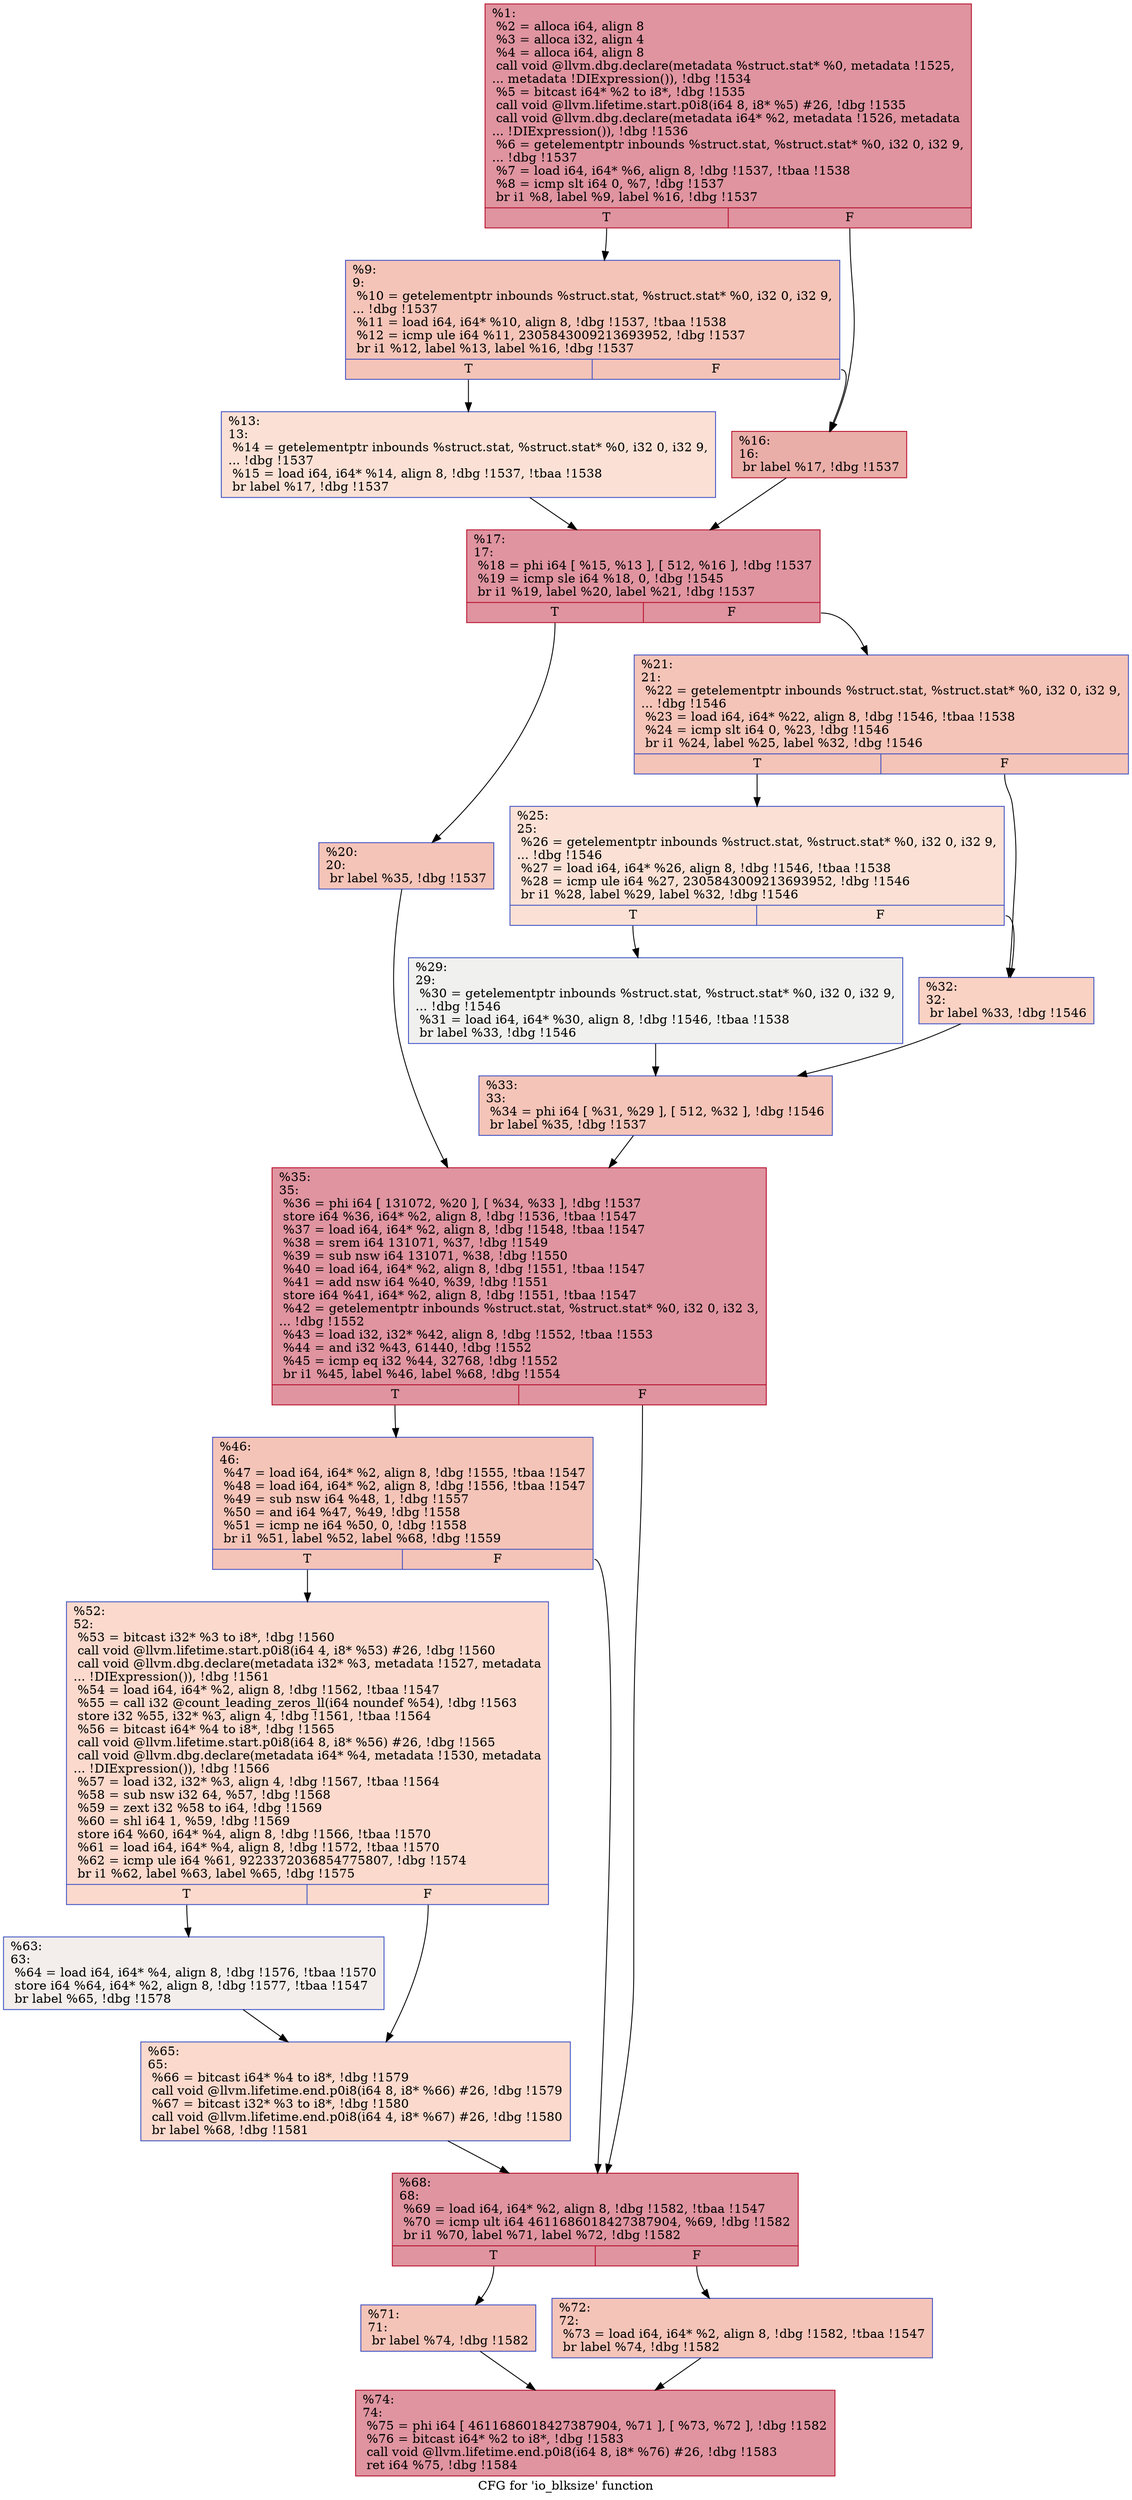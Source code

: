 digraph "CFG for 'io_blksize' function" {
	label="CFG for 'io_blksize' function";

	Node0x1243790 [shape=record,color="#b70d28ff", style=filled, fillcolor="#b70d2870",label="{%1:\l  %2 = alloca i64, align 8\l  %3 = alloca i32, align 4\l  %4 = alloca i64, align 8\l  call void @llvm.dbg.declare(metadata %struct.stat* %0, metadata !1525,\l... metadata !DIExpression()), !dbg !1534\l  %5 = bitcast i64* %2 to i8*, !dbg !1535\l  call void @llvm.lifetime.start.p0i8(i64 8, i8* %5) #26, !dbg !1535\l  call void @llvm.dbg.declare(metadata i64* %2, metadata !1526, metadata\l... !DIExpression()), !dbg !1536\l  %6 = getelementptr inbounds %struct.stat, %struct.stat* %0, i32 0, i32 9,\l... !dbg !1537\l  %7 = load i64, i64* %6, align 8, !dbg !1537, !tbaa !1538\l  %8 = icmp slt i64 0, %7, !dbg !1537\l  br i1 %8, label %9, label %16, !dbg !1537\l|{<s0>T|<s1>F}}"];
	Node0x1243790:s0 -> Node0x1245270;
	Node0x1243790:s1 -> Node0x1245310;
	Node0x1245270 [shape=record,color="#3d50c3ff", style=filled, fillcolor="#e97a5f70",label="{%9:\l9:                                                \l  %10 = getelementptr inbounds %struct.stat, %struct.stat* %0, i32 0, i32 9,\l... !dbg !1537\l  %11 = load i64, i64* %10, align 8, !dbg !1537, !tbaa !1538\l  %12 = icmp ule i64 %11, 2305843009213693952, !dbg !1537\l  br i1 %12, label %13, label %16, !dbg !1537\l|{<s0>T|<s1>F}}"];
	Node0x1245270:s0 -> Node0x12452c0;
	Node0x1245270:s1 -> Node0x1245310;
	Node0x12452c0 [shape=record,color="#3d50c3ff", style=filled, fillcolor="#f7bca170",label="{%13:\l13:                                               \l  %14 = getelementptr inbounds %struct.stat, %struct.stat* %0, i32 0, i32 9,\l... !dbg !1537\l  %15 = load i64, i64* %14, align 8, !dbg !1537, !tbaa !1538\l  br label %17, !dbg !1537\l}"];
	Node0x12452c0 -> Node0x1245360;
	Node0x1245310 [shape=record,color="#b70d28ff", style=filled, fillcolor="#d0473d70",label="{%16:\l16:                                               \l  br label %17, !dbg !1537\l}"];
	Node0x1245310 -> Node0x1245360;
	Node0x1245360 [shape=record,color="#b70d28ff", style=filled, fillcolor="#b70d2870",label="{%17:\l17:                                               \l  %18 = phi i64 [ %15, %13 ], [ 512, %16 ], !dbg !1537\l  %19 = icmp sle i64 %18, 0, !dbg !1545\l  br i1 %19, label %20, label %21, !dbg !1537\l|{<s0>T|<s1>F}}"];
	Node0x1245360:s0 -> Node0x12453b0;
	Node0x1245360:s1 -> Node0x1245400;
	Node0x12453b0 [shape=record,color="#3d50c3ff", style=filled, fillcolor="#e97a5f70",label="{%20:\l20:                                               \l  br label %35, !dbg !1537\l}"];
	Node0x12453b0 -> Node0x1245590;
	Node0x1245400 [shape=record,color="#3d50c3ff", style=filled, fillcolor="#e97a5f70",label="{%21:\l21:                                               \l  %22 = getelementptr inbounds %struct.stat, %struct.stat* %0, i32 0, i32 9,\l... !dbg !1546\l  %23 = load i64, i64* %22, align 8, !dbg !1546, !tbaa !1538\l  %24 = icmp slt i64 0, %23, !dbg !1546\l  br i1 %24, label %25, label %32, !dbg !1546\l|{<s0>T|<s1>F}}"];
	Node0x1245400:s0 -> Node0x1245450;
	Node0x1245400:s1 -> Node0x12454f0;
	Node0x1245450 [shape=record,color="#3d50c3ff", style=filled, fillcolor="#f7bca170",label="{%25:\l25:                                               \l  %26 = getelementptr inbounds %struct.stat, %struct.stat* %0, i32 0, i32 9,\l... !dbg !1546\l  %27 = load i64, i64* %26, align 8, !dbg !1546, !tbaa !1538\l  %28 = icmp ule i64 %27, 2305843009213693952, !dbg !1546\l  br i1 %28, label %29, label %32, !dbg !1546\l|{<s0>T|<s1>F}}"];
	Node0x1245450:s0 -> Node0x12454a0;
	Node0x1245450:s1 -> Node0x12454f0;
	Node0x12454a0 [shape=record,color="#3d50c3ff", style=filled, fillcolor="#dedcdb70",label="{%29:\l29:                                               \l  %30 = getelementptr inbounds %struct.stat, %struct.stat* %0, i32 0, i32 9,\l... !dbg !1546\l  %31 = load i64, i64* %30, align 8, !dbg !1546, !tbaa !1538\l  br label %33, !dbg !1546\l}"];
	Node0x12454a0 -> Node0x1245540;
	Node0x12454f0 [shape=record,color="#3d50c3ff", style=filled, fillcolor="#f4987a70",label="{%32:\l32:                                               \l  br label %33, !dbg !1546\l}"];
	Node0x12454f0 -> Node0x1245540;
	Node0x1245540 [shape=record,color="#3d50c3ff", style=filled, fillcolor="#e97a5f70",label="{%33:\l33:                                               \l  %34 = phi i64 [ %31, %29 ], [ 512, %32 ], !dbg !1546\l  br label %35, !dbg !1537\l}"];
	Node0x1245540 -> Node0x1245590;
	Node0x1245590 [shape=record,color="#b70d28ff", style=filled, fillcolor="#b70d2870",label="{%35:\l35:                                               \l  %36 = phi i64 [ 131072, %20 ], [ %34, %33 ], !dbg !1537\l  store i64 %36, i64* %2, align 8, !dbg !1536, !tbaa !1547\l  %37 = load i64, i64* %2, align 8, !dbg !1548, !tbaa !1547\l  %38 = srem i64 131071, %37, !dbg !1549\l  %39 = sub nsw i64 131071, %38, !dbg !1550\l  %40 = load i64, i64* %2, align 8, !dbg !1551, !tbaa !1547\l  %41 = add nsw i64 %40, %39, !dbg !1551\l  store i64 %41, i64* %2, align 8, !dbg !1551, !tbaa !1547\l  %42 = getelementptr inbounds %struct.stat, %struct.stat* %0, i32 0, i32 3,\l... !dbg !1552\l  %43 = load i32, i32* %42, align 8, !dbg !1552, !tbaa !1553\l  %44 = and i32 %43, 61440, !dbg !1552\l  %45 = icmp eq i32 %44, 32768, !dbg !1552\l  br i1 %45, label %46, label %68, !dbg !1554\l|{<s0>T|<s1>F}}"];
	Node0x1245590:s0 -> Node0x12455e0;
	Node0x1245590:s1 -> Node0x1245720;
	Node0x12455e0 [shape=record,color="#3d50c3ff", style=filled, fillcolor="#e97a5f70",label="{%46:\l46:                                               \l  %47 = load i64, i64* %2, align 8, !dbg !1555, !tbaa !1547\l  %48 = load i64, i64* %2, align 8, !dbg !1556, !tbaa !1547\l  %49 = sub nsw i64 %48, 1, !dbg !1557\l  %50 = and i64 %47, %49, !dbg !1558\l  %51 = icmp ne i64 %50, 0, !dbg !1558\l  br i1 %51, label %52, label %68, !dbg !1559\l|{<s0>T|<s1>F}}"];
	Node0x12455e0:s0 -> Node0x1245630;
	Node0x12455e0:s1 -> Node0x1245720;
	Node0x1245630 [shape=record,color="#3d50c3ff", style=filled, fillcolor="#f7ac8e70",label="{%52:\l52:                                               \l  %53 = bitcast i32* %3 to i8*, !dbg !1560\l  call void @llvm.lifetime.start.p0i8(i64 4, i8* %53) #26, !dbg !1560\l  call void @llvm.dbg.declare(metadata i32* %3, metadata !1527, metadata\l... !DIExpression()), !dbg !1561\l  %54 = load i64, i64* %2, align 8, !dbg !1562, !tbaa !1547\l  %55 = call i32 @count_leading_zeros_ll(i64 noundef %54), !dbg !1563\l  store i32 %55, i32* %3, align 4, !dbg !1561, !tbaa !1564\l  %56 = bitcast i64* %4 to i8*, !dbg !1565\l  call void @llvm.lifetime.start.p0i8(i64 8, i8* %56) #26, !dbg !1565\l  call void @llvm.dbg.declare(metadata i64* %4, metadata !1530, metadata\l... !DIExpression()), !dbg !1566\l  %57 = load i32, i32* %3, align 4, !dbg !1567, !tbaa !1564\l  %58 = sub nsw i32 64, %57, !dbg !1568\l  %59 = zext i32 %58 to i64, !dbg !1569\l  %60 = shl i64 1, %59, !dbg !1569\l  store i64 %60, i64* %4, align 8, !dbg !1566, !tbaa !1570\l  %61 = load i64, i64* %4, align 8, !dbg !1572, !tbaa !1570\l  %62 = icmp ule i64 %61, 9223372036854775807, !dbg !1574\l  br i1 %62, label %63, label %65, !dbg !1575\l|{<s0>T|<s1>F}}"];
	Node0x1245630:s0 -> Node0x1245680;
	Node0x1245630:s1 -> Node0x12456d0;
	Node0x1245680 [shape=record,color="#3d50c3ff", style=filled, fillcolor="#e5d8d170",label="{%63:\l63:                                               \l  %64 = load i64, i64* %4, align 8, !dbg !1576, !tbaa !1570\l  store i64 %64, i64* %2, align 8, !dbg !1577, !tbaa !1547\l  br label %65, !dbg !1578\l}"];
	Node0x1245680 -> Node0x12456d0;
	Node0x12456d0 [shape=record,color="#3d50c3ff", style=filled, fillcolor="#f7ac8e70",label="{%65:\l65:                                               \l  %66 = bitcast i64* %4 to i8*, !dbg !1579\l  call void @llvm.lifetime.end.p0i8(i64 8, i8* %66) #26, !dbg !1579\l  %67 = bitcast i32* %3 to i8*, !dbg !1580\l  call void @llvm.lifetime.end.p0i8(i64 4, i8* %67) #26, !dbg !1580\l  br label %68, !dbg !1581\l}"];
	Node0x12456d0 -> Node0x1245720;
	Node0x1245720 [shape=record,color="#b70d28ff", style=filled, fillcolor="#b70d2870",label="{%68:\l68:                                               \l  %69 = load i64, i64* %2, align 8, !dbg !1582, !tbaa !1547\l  %70 = icmp ult i64 4611686018427387904, %69, !dbg !1582\l  br i1 %70, label %71, label %72, !dbg !1582\l|{<s0>T|<s1>F}}"];
	Node0x1245720:s0 -> Node0x1245770;
	Node0x1245720:s1 -> Node0x12457c0;
	Node0x1245770 [shape=record,color="#3d50c3ff", style=filled, fillcolor="#e97a5f70",label="{%71:\l71:                                               \l  br label %74, !dbg !1582\l}"];
	Node0x1245770 -> Node0x1245810;
	Node0x12457c0 [shape=record,color="#3d50c3ff", style=filled, fillcolor="#e97a5f70",label="{%72:\l72:                                               \l  %73 = load i64, i64* %2, align 8, !dbg !1582, !tbaa !1547\l  br label %74, !dbg !1582\l}"];
	Node0x12457c0 -> Node0x1245810;
	Node0x1245810 [shape=record,color="#b70d28ff", style=filled, fillcolor="#b70d2870",label="{%74:\l74:                                               \l  %75 = phi i64 [ 4611686018427387904, %71 ], [ %73, %72 ], !dbg !1582\l  %76 = bitcast i64* %2 to i8*, !dbg !1583\l  call void @llvm.lifetime.end.p0i8(i64 8, i8* %76) #26, !dbg !1583\l  ret i64 %75, !dbg !1584\l}"];
}
